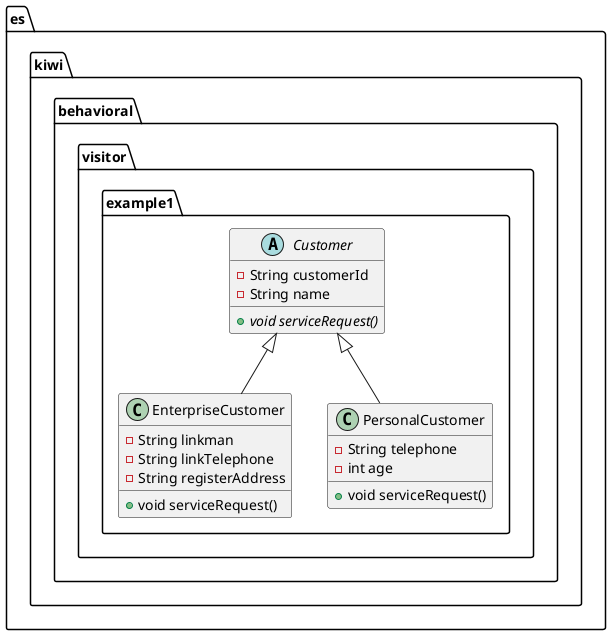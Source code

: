 @startuml
abstract class es.kiwi.behavioral.visitor.example1.Customer {
- String customerId
- String name
+ {abstract}void serviceRequest()
}
class es.kiwi.behavioral.visitor.example1.EnterpriseCustomer {
- String linkman
- String linkTelephone
- String registerAddress
+ void serviceRequest()
}
class es.kiwi.behavioral.visitor.example1.PersonalCustomer {
- String telephone
- int age
+ void serviceRequest()
}


es.kiwi.behavioral.visitor.example1.Customer <|-- es.kiwi.behavioral.visitor.example1.EnterpriseCustomer
es.kiwi.behavioral.visitor.example1.Customer <|-- es.kiwi.behavioral.visitor.example1.PersonalCustomer
@enduml